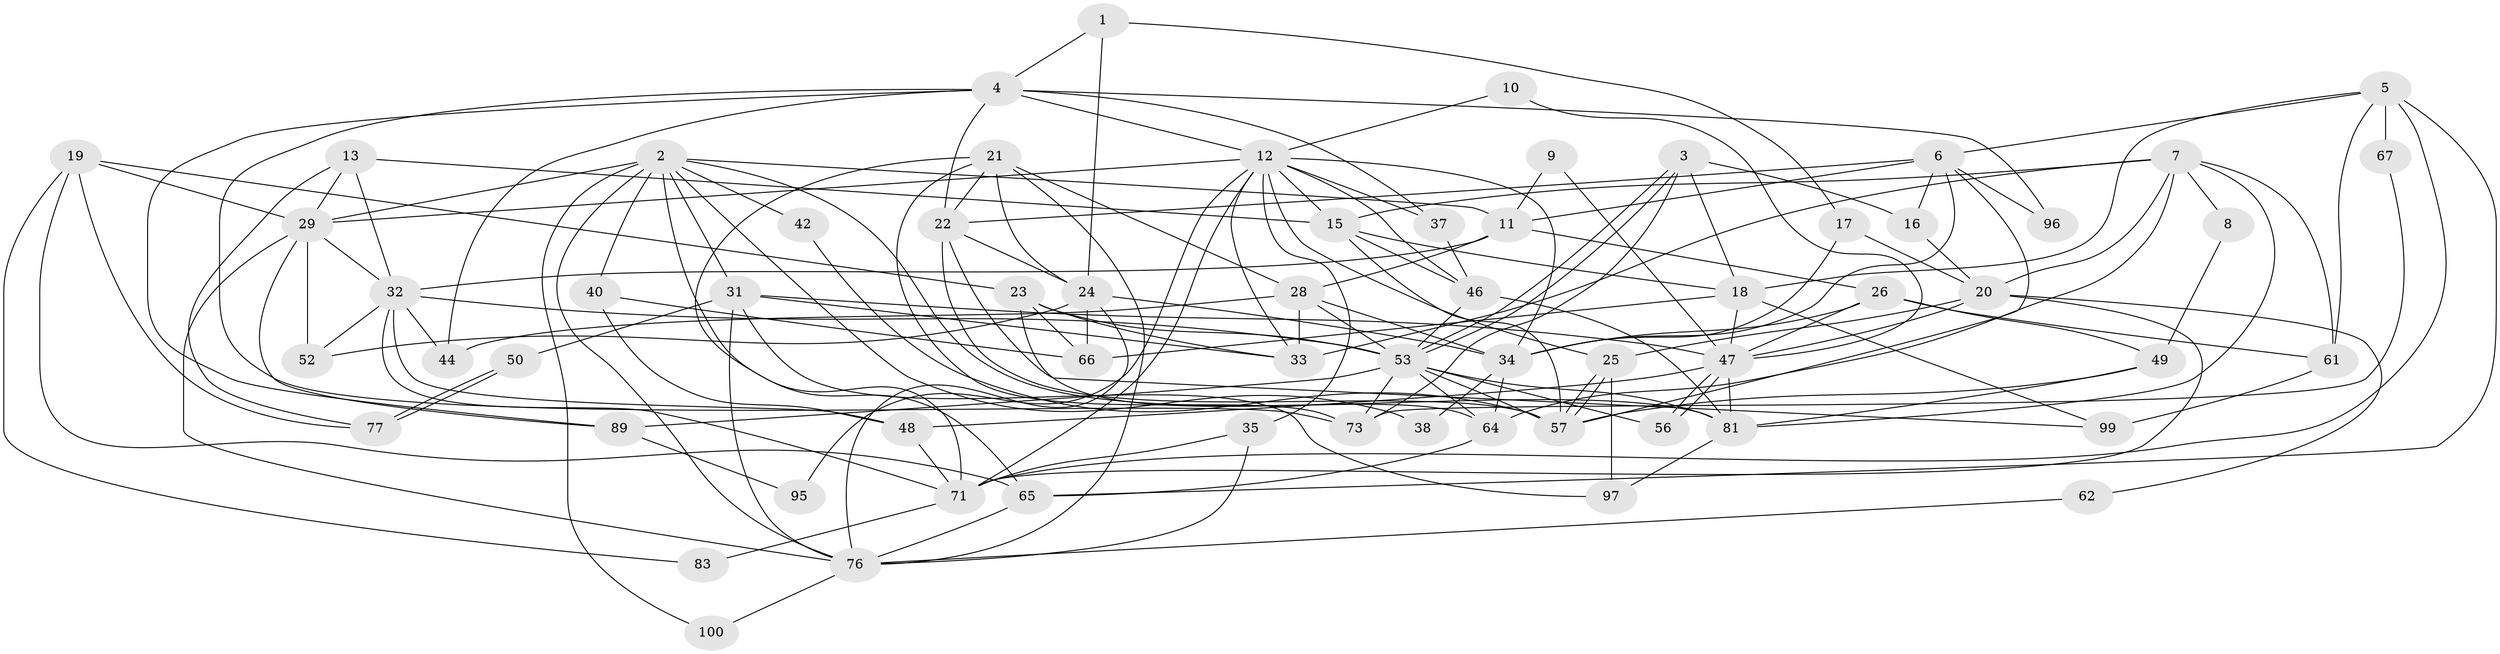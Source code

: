 // original degree distribution, {3: 0.26, 7: 0.06, 6: 0.08, 5: 0.21, 2: 0.17, 4: 0.21, 9: 0.01}
// Generated by graph-tools (version 1.1) at 2025/11/02/21/25 10:11:14]
// undirected, 64 vertices, 160 edges
graph export_dot {
graph [start="1"]
  node [color=gray90,style=filled];
  1;
  2 [super="+55"];
  3 [super="+72"];
  4 [super="+41"];
  5 [super="+93"];
  6 [super="+14"];
  7 [super="+60"];
  8;
  9;
  10;
  11 [super="+58"];
  12 [super="+54"];
  13 [super="+43"];
  15 [super="+68"];
  16;
  17;
  18 [super="+74"];
  19 [super="+82"];
  20 [super="+92"];
  21 [super="+78"];
  22 [super="+36"];
  23 [super="+94"];
  24 [super="+30"];
  25 [super="+69"];
  26 [super="+27"];
  28 [super="+59"];
  29 [super="+39"];
  31 [super="+51"];
  32 [super="+80"];
  33 [super="+45"];
  34 [super="+63"];
  35 [super="+86"];
  37;
  38;
  40;
  42;
  44;
  46;
  47 [super="+70"];
  48 [super="+79"];
  49 [super="+88"];
  50;
  52;
  53 [super="+75"];
  56;
  57 [super="+91"];
  61;
  62;
  64;
  65;
  66 [super="+87"];
  67;
  71 [super="+85"];
  73 [super="+84"];
  76 [super="+98"];
  77;
  81 [super="+90"];
  83;
  89;
  95;
  96;
  97;
  99;
  100;
  1 -- 17;
  1 -- 24;
  1 -- 4;
  2 -- 29;
  2 -- 40;
  2 -- 42;
  2 -- 65;
  2 -- 76;
  2 -- 100;
  2 -- 38;
  2 -- 11;
  2 -- 31;
  2 -- 81;
  3 -- 53;
  3 -- 53;
  3 -- 16;
  3 -- 18;
  3 -- 73;
  4 -- 37;
  4 -- 22;
  4 -- 89;
  4 -- 96;
  4 -- 12;
  4 -- 44;
  4 -- 73;
  5 -- 65;
  5 -- 67 [weight=2];
  5 -- 6;
  5 -- 18;
  5 -- 61;
  5 -- 71;
  6 -- 16;
  6 -- 22 [weight=2];
  6 -- 57;
  6 -- 96;
  6 -- 11;
  6 -- 34;
  7 -- 64;
  7 -- 8;
  7 -- 33;
  7 -- 81;
  7 -- 20;
  7 -- 61;
  7 -- 15;
  8 -- 49;
  9 -- 11;
  9 -- 47;
  10 -- 12;
  10 -- 47;
  11 -- 28;
  11 -- 32;
  11 -- 26;
  12 -- 71;
  12 -- 29;
  12 -- 34;
  12 -- 35;
  12 -- 37;
  12 -- 46;
  12 -- 95;
  12 -- 15;
  12 -- 25;
  12 -- 33;
  13 -- 15;
  13 -- 29;
  13 -- 32;
  13 -- 77;
  15 -- 57;
  15 -- 18;
  15 -- 46;
  16 -- 20;
  17 -- 20;
  17 -- 34;
  18 -- 66;
  18 -- 99;
  18 -- 47;
  19 -- 29;
  19 -- 65;
  19 -- 77;
  19 -- 83;
  19 -- 23;
  20 -- 47;
  20 -- 71;
  20 -- 25;
  20 -- 62;
  21 -- 76;
  21 -- 24;
  21 -- 22;
  21 -- 73;
  21 -- 28;
  21 -- 71;
  22 -- 99;
  22 -- 24;
  22 -- 57;
  23 -- 64;
  23 -- 33;
  23 -- 53 [weight=2];
  23 -- 66;
  24 -- 52;
  24 -- 76;
  24 -- 66;
  24 -- 34;
  25 -- 57;
  25 -- 57;
  25 -- 97;
  26 -- 61;
  26 -- 34;
  26 -- 49;
  26 -- 47;
  28 -- 44;
  28 -- 33;
  28 -- 53;
  28 -- 34;
  29 -- 76;
  29 -- 52;
  29 -- 89;
  29 -- 32;
  31 -- 76;
  31 -- 47;
  31 -- 50;
  31 -- 33;
  31 -- 97;
  32 -- 52;
  32 -- 53;
  32 -- 48;
  32 -- 44;
  32 -- 71;
  34 -- 64;
  34 -- 38;
  35 -- 76;
  35 -- 71;
  37 -- 46;
  40 -- 66;
  40 -- 48;
  42 -- 57;
  46 -- 81;
  46 -- 53;
  47 -- 56;
  47 -- 56;
  47 -- 81;
  47 -- 48;
  48 -- 71;
  49 -- 81;
  49 -- 57;
  50 -- 77;
  50 -- 77;
  53 -- 64;
  53 -- 73;
  53 -- 89;
  53 -- 57;
  53 -- 81;
  53 -- 56;
  61 -- 99;
  62 -- 76;
  64 -- 65;
  65 -- 76;
  67 -- 73;
  71 -- 83;
  76 -- 100;
  81 -- 97;
  89 -- 95;
}
